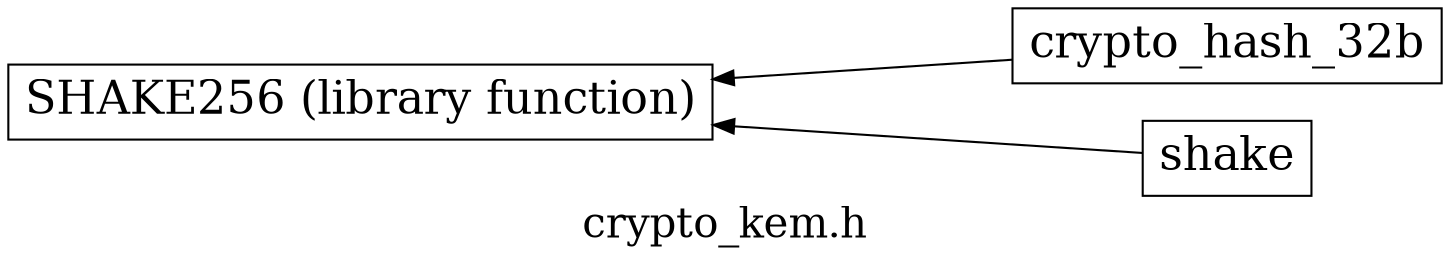 digraph "cluster_crypto_kem.h" {
  color=black;rankdir=RL;fontsize=20;ranksep=2;
  label="crypto_kem.h";
  crypto_hash_32b [shape=box,fontsize=22,label="crypto_hash_32b"];
  shake [shape=box,fontsize=22,label="shake"];
  SHAKE256 [shape=box,fontsize=22,label="SHAKE256 (library function)"];
  crypto_hash_32b -> SHAKE256;
  shake -> SHAKE256;
}